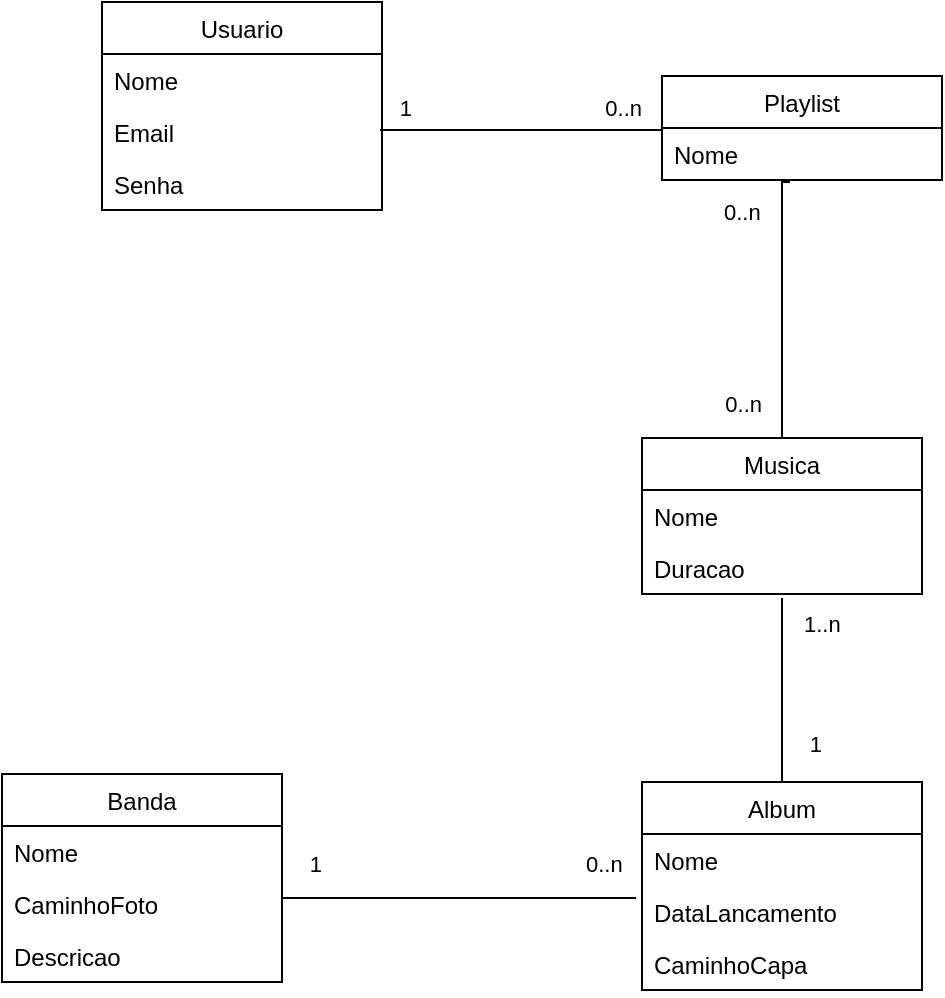 <mxfile version="20.2.1" type="github"><diagram id="lJC5NsWpRPQFJsN7I2Rn" name="Page-1"><mxGraphModel dx="1422" dy="794" grid="1" gridSize="10" guides="1" tooltips="1" connect="1" arrows="1" fold="1" page="1" pageScale="1" pageWidth="850" pageHeight="1100" math="0" shadow="0"><root><mxCell id="0"/><mxCell id="1" parent="0"/><mxCell id="4Sj0Vmif-qSATWHUG_IZ-1" value="Usuario" style="swimlane;fontStyle=0;childLayout=stackLayout;horizontal=1;startSize=26;fillColor=none;horizontalStack=0;resizeParent=1;resizeParentMax=0;resizeLast=0;collapsible=1;marginBottom=0;" parent="1" vertex="1"><mxGeometry x="230" y="120" width="140" height="104" as="geometry"/></mxCell><mxCell id="4Sj0Vmif-qSATWHUG_IZ-2" value="Nome&#10;" style="text;strokeColor=none;fillColor=none;align=left;verticalAlign=top;spacingLeft=4;spacingRight=4;overflow=hidden;rotatable=0;points=[[0,0.5],[1,0.5]];portConstraint=eastwest;" parent="4Sj0Vmif-qSATWHUG_IZ-1" vertex="1"><mxGeometry y="26" width="140" height="26" as="geometry"/></mxCell><mxCell id="4Sj0Vmif-qSATWHUG_IZ-3" value="Email" style="text;strokeColor=none;fillColor=none;align=left;verticalAlign=top;spacingLeft=4;spacingRight=4;overflow=hidden;rotatable=0;points=[[0,0.5],[1,0.5]];portConstraint=eastwest;" parent="4Sj0Vmif-qSATWHUG_IZ-1" vertex="1"><mxGeometry y="52" width="140" height="26" as="geometry"/></mxCell><mxCell id="4Sj0Vmif-qSATWHUG_IZ-4" value="Senha" style="text;strokeColor=none;fillColor=none;align=left;verticalAlign=top;spacingLeft=4;spacingRight=4;overflow=hidden;rotatable=0;points=[[0,0.5],[1,0.5]];portConstraint=eastwest;" parent="4Sj0Vmif-qSATWHUG_IZ-1" vertex="1"><mxGeometry y="78" width="140" height="26" as="geometry"/></mxCell><mxCell id="4Sj0Vmif-qSATWHUG_IZ-5" value="Playlist" style="swimlane;fontStyle=0;childLayout=stackLayout;horizontal=1;startSize=26;fillColor=none;horizontalStack=0;resizeParent=1;resizeParentMax=0;resizeLast=0;collapsible=1;marginBottom=0;" parent="1" vertex="1"><mxGeometry x="510" y="157" width="140" height="52" as="geometry"/></mxCell><mxCell id="4Sj0Vmif-qSATWHUG_IZ-6" value="Nome&#10;" style="text;strokeColor=none;fillColor=none;align=left;verticalAlign=top;spacingLeft=4;spacingRight=4;overflow=hidden;rotatable=0;points=[[0,0.5],[1,0.5]];portConstraint=eastwest;" parent="4Sj0Vmif-qSATWHUG_IZ-5" vertex="1"><mxGeometry y="26" width="140" height="26" as="geometry"/></mxCell><mxCell id="4Sj0Vmif-qSATWHUG_IZ-9" value="Banda" style="swimlane;fontStyle=0;childLayout=stackLayout;horizontal=1;startSize=26;fillColor=none;horizontalStack=0;resizeParent=1;resizeParentMax=0;resizeLast=0;collapsible=1;marginBottom=0;" parent="1" vertex="1"><mxGeometry x="180" y="506" width="140" height="104" as="geometry"/></mxCell><mxCell id="4Sj0Vmif-qSATWHUG_IZ-10" value="Nome" style="text;strokeColor=none;fillColor=none;align=left;verticalAlign=top;spacingLeft=4;spacingRight=4;overflow=hidden;rotatable=0;points=[[0,0.5],[1,0.5]];portConstraint=eastwest;" parent="4Sj0Vmif-qSATWHUG_IZ-9" vertex="1"><mxGeometry y="26" width="140" height="26" as="geometry"/></mxCell><mxCell id="4Sj0Vmif-qSATWHUG_IZ-11" value="CaminhoFoto" style="text;strokeColor=none;fillColor=none;align=left;verticalAlign=top;spacingLeft=4;spacingRight=4;overflow=hidden;rotatable=0;points=[[0,0.5],[1,0.5]];portConstraint=eastwest;" parent="4Sj0Vmif-qSATWHUG_IZ-9" vertex="1"><mxGeometry y="52" width="140" height="26" as="geometry"/></mxCell><mxCell id="4Sj0Vmif-qSATWHUG_IZ-12" value="Descricao" style="text;strokeColor=none;fillColor=none;align=left;verticalAlign=top;spacingLeft=4;spacingRight=4;overflow=hidden;rotatable=0;points=[[0,0.5],[1,0.5]];portConstraint=eastwest;" parent="4Sj0Vmif-qSATWHUG_IZ-9" vertex="1"><mxGeometry y="78" width="140" height="26" as="geometry"/></mxCell><mxCell id="4Sj0Vmif-qSATWHUG_IZ-13" value="Album" style="swimlane;fontStyle=0;childLayout=stackLayout;horizontal=1;startSize=26;fillColor=none;horizontalStack=0;resizeParent=1;resizeParentMax=0;resizeLast=0;collapsible=1;marginBottom=0;" parent="1" vertex="1"><mxGeometry x="500" y="510" width="140" height="104" as="geometry"><mxRectangle x="470" y="380" width="70" height="30" as="alternateBounds"/></mxGeometry></mxCell><mxCell id="4Sj0Vmif-qSATWHUG_IZ-14" value="Nome" style="text;strokeColor=none;fillColor=none;align=left;verticalAlign=top;spacingLeft=4;spacingRight=4;overflow=hidden;rotatable=0;points=[[0,0.5],[1,0.5]];portConstraint=eastwest;" parent="4Sj0Vmif-qSATWHUG_IZ-13" vertex="1"><mxGeometry y="26" width="140" height="26" as="geometry"/></mxCell><mxCell id="Ftt9WSdrAJn0cUf_W-ua-2" value="DataLancamento" style="text;strokeColor=none;fillColor=none;align=left;verticalAlign=top;spacingLeft=4;spacingRight=4;overflow=hidden;rotatable=0;points=[[0,0.5],[1,0.5]];portConstraint=eastwest;" vertex="1" parent="4Sj0Vmif-qSATWHUG_IZ-13"><mxGeometry y="52" width="140" height="26" as="geometry"/></mxCell><mxCell id="4Sj0Vmif-qSATWHUG_IZ-15" value="CaminhoCapa" style="text;strokeColor=none;fillColor=none;align=left;verticalAlign=top;spacingLeft=4;spacingRight=4;overflow=hidden;rotatable=0;points=[[0,0.5],[1,0.5]];portConstraint=eastwest;" parent="4Sj0Vmif-qSATWHUG_IZ-13" vertex="1"><mxGeometry y="78" width="140" height="26" as="geometry"/></mxCell><mxCell id="4Sj0Vmif-qSATWHUG_IZ-17" value="Musica" style="swimlane;fontStyle=0;childLayout=stackLayout;horizontal=1;startSize=26;fillColor=none;horizontalStack=0;resizeParent=1;resizeParentMax=0;resizeLast=0;collapsible=1;marginBottom=0;" parent="1" vertex="1"><mxGeometry x="500" y="338" width="140" height="78" as="geometry"/></mxCell><mxCell id="4Sj0Vmif-qSATWHUG_IZ-18" value="Nome" style="text;strokeColor=none;fillColor=none;align=left;verticalAlign=top;spacingLeft=4;spacingRight=4;overflow=hidden;rotatable=0;points=[[0,0.5],[1,0.5]];portConstraint=eastwest;" parent="4Sj0Vmif-qSATWHUG_IZ-17" vertex="1"><mxGeometry y="26" width="140" height="26" as="geometry"/></mxCell><mxCell id="4Sj0Vmif-qSATWHUG_IZ-19" value="Duracao" style="text;strokeColor=none;fillColor=none;align=left;verticalAlign=top;spacingLeft=4;spacingRight=4;overflow=hidden;rotatable=0;points=[[0,0.5],[1,0.5]];portConstraint=eastwest;" parent="4Sj0Vmif-qSATWHUG_IZ-17" vertex="1"><mxGeometry y="52" width="140" height="26" as="geometry"/></mxCell><mxCell id="4Sj0Vmif-qSATWHUG_IZ-21" value="" style="endArrow=none;html=1;endSize=12;startArrow=none;startSize=14;startFill=0;edgeStyle=orthogonalEdgeStyle;rounded=0;exitX=0;exitY=0.5;exitDx=0;exitDy=0;entryX=1;entryY=0.5;entryDx=0;entryDy=0;endFill=0;" parent="1" source="4Sj0Vmif-qSATWHUG_IZ-6" edge="1"><mxGeometry relative="1" as="geometry"><mxPoint x="589" y="168" as="sourcePoint"/><mxPoint x="369" y="184" as="targetPoint"/><Array as="points"><mxPoint x="510" y="184"/></Array></mxGeometry></mxCell><mxCell id="4Sj0Vmif-qSATWHUG_IZ-23" value="1" style="edgeLabel;resizable=0;html=1;align=right;verticalAlign=top;" parent="4Sj0Vmif-qSATWHUG_IZ-21" connectable="0" vertex="1"><mxGeometry x="1" relative="1" as="geometry"><mxPoint x="16" y="-24" as="offset"/></mxGeometry></mxCell><mxCell id="4Sj0Vmif-qSATWHUG_IZ-24" value="" style="endArrow=none;html=1;endSize=12;startArrow=none;startSize=14;startFill=0;edgeStyle=orthogonalEdgeStyle;rounded=0;endFill=0;entryX=1;entryY=0.5;entryDx=0;entryDy=0;exitX=-0.021;exitY=0.231;exitDx=0;exitDy=0;exitPerimeter=0;" parent="1" source="Ftt9WSdrAJn0cUf_W-ua-2" edge="1" target="4Sj0Vmif-qSATWHUG_IZ-11"><mxGeometry relative="1" as="geometry"><mxPoint x="490" y="558" as="sourcePoint"/><mxPoint x="540" y="188" as="targetPoint"/><Array as="points"><mxPoint x="320" y="568"/></Array></mxGeometry></mxCell><mxCell id="4Sj0Vmif-qSATWHUG_IZ-25" value="0..n" style="edgeLabel;resizable=0;html=1;align=left;verticalAlign=top;" parent="4Sj0Vmif-qSATWHUG_IZ-24" connectable="0" vertex="1"><mxGeometry x="-1" relative="1" as="geometry"><mxPoint x="-27" y="-30" as="offset"/></mxGeometry></mxCell><mxCell id="4Sj0Vmif-qSATWHUG_IZ-26" value="1" style="edgeLabel;resizable=0;html=1;align=right;verticalAlign=top;" parent="4Sj0Vmif-qSATWHUG_IZ-24" connectable="0" vertex="1"><mxGeometry x="1" relative="1" as="geometry"><mxPoint x="20" y="-33" as="offset"/></mxGeometry></mxCell><mxCell id="4Sj0Vmif-qSATWHUG_IZ-27" value="" style="endArrow=none;html=1;endSize=12;startArrow=none;startSize=14;startFill=0;edgeStyle=orthogonalEdgeStyle;rounded=0;exitX=0.5;exitY=1.077;exitDx=0;exitDy=0;exitPerimeter=0;endFill=0;entryX=0.5;entryY=0;entryDx=0;entryDy=0;" parent="1" source="4Sj0Vmif-qSATWHUG_IZ-19" edge="1" target="4Sj0Vmif-qSATWHUG_IZ-13"><mxGeometry relative="1" as="geometry"><mxPoint x="470" y="518" as="sourcePoint"/><mxPoint x="610" y="488" as="targetPoint"/><Array as="points"><mxPoint x="570" y="496"/><mxPoint x="570" y="496"/></Array></mxGeometry></mxCell><mxCell id="4Sj0Vmif-qSATWHUG_IZ-28" value="1..n" style="edgeLabel;resizable=0;html=1;align=left;verticalAlign=top;" parent="4Sj0Vmif-qSATWHUG_IZ-27" connectable="0" vertex="1"><mxGeometry x="-1" relative="1" as="geometry"><mxPoint x="9" as="offset"/></mxGeometry></mxCell><mxCell id="4Sj0Vmif-qSATWHUG_IZ-29" value="1" style="edgeLabel;resizable=0;html=1;align=right;verticalAlign=top;" parent="4Sj0Vmif-qSATWHUG_IZ-27" connectable="0" vertex="1"><mxGeometry x="1" relative="1" as="geometry"><mxPoint x="20" y="-32" as="offset"/></mxGeometry></mxCell><mxCell id="4Sj0Vmif-qSATWHUG_IZ-30" value="" style="endArrow=none;html=1;endSize=12;startArrow=none;startSize=14;startFill=0;edgeStyle=orthogonalEdgeStyle;rounded=0;entryX=0.5;entryY=0;entryDx=0;entryDy=0;endFill=0;exitX=0.471;exitY=1.038;exitDx=0;exitDy=0;exitPerimeter=0;" parent="1" target="4Sj0Vmif-qSATWHUG_IZ-17" edge="1"><mxGeometry relative="1" as="geometry"><mxPoint x="573.94" y="209.988" as="sourcePoint"/><mxPoint x="554.99" y="456" as="targetPoint"/><Array as="points"><mxPoint x="570" y="210"/></Array></mxGeometry></mxCell><mxCell id="4Sj0Vmif-qSATWHUG_IZ-31" value="0..n" style="edgeLabel;resizable=0;html=1;align=left;verticalAlign=top;" parent="4Sj0Vmif-qSATWHUG_IZ-30" connectable="0" vertex="1"><mxGeometry x="-1" relative="1" as="geometry"><mxPoint x="-35" y="2" as="offset"/></mxGeometry></mxCell><mxCell id="4Sj0Vmif-qSATWHUG_IZ-32" value="0..n" style="edgeLabel;resizable=0;html=1;align=right;verticalAlign=top;" parent="4Sj0Vmif-qSATWHUG_IZ-30" connectable="0" vertex="1"><mxGeometry x="1" relative="1" as="geometry"><mxPoint x="-10" y="-30" as="offset"/></mxGeometry></mxCell><mxCell id="4Sj0Vmif-qSATWHUG_IZ-33" value="0..n" style="edgeLabel;resizable=0;html=1;align=right;verticalAlign=top;" parent="1" connectable="0" vertex="1"><mxGeometry x="500.0" y="159.998" as="geometry"/></mxCell></root></mxGraphModel></diagram></mxfile>